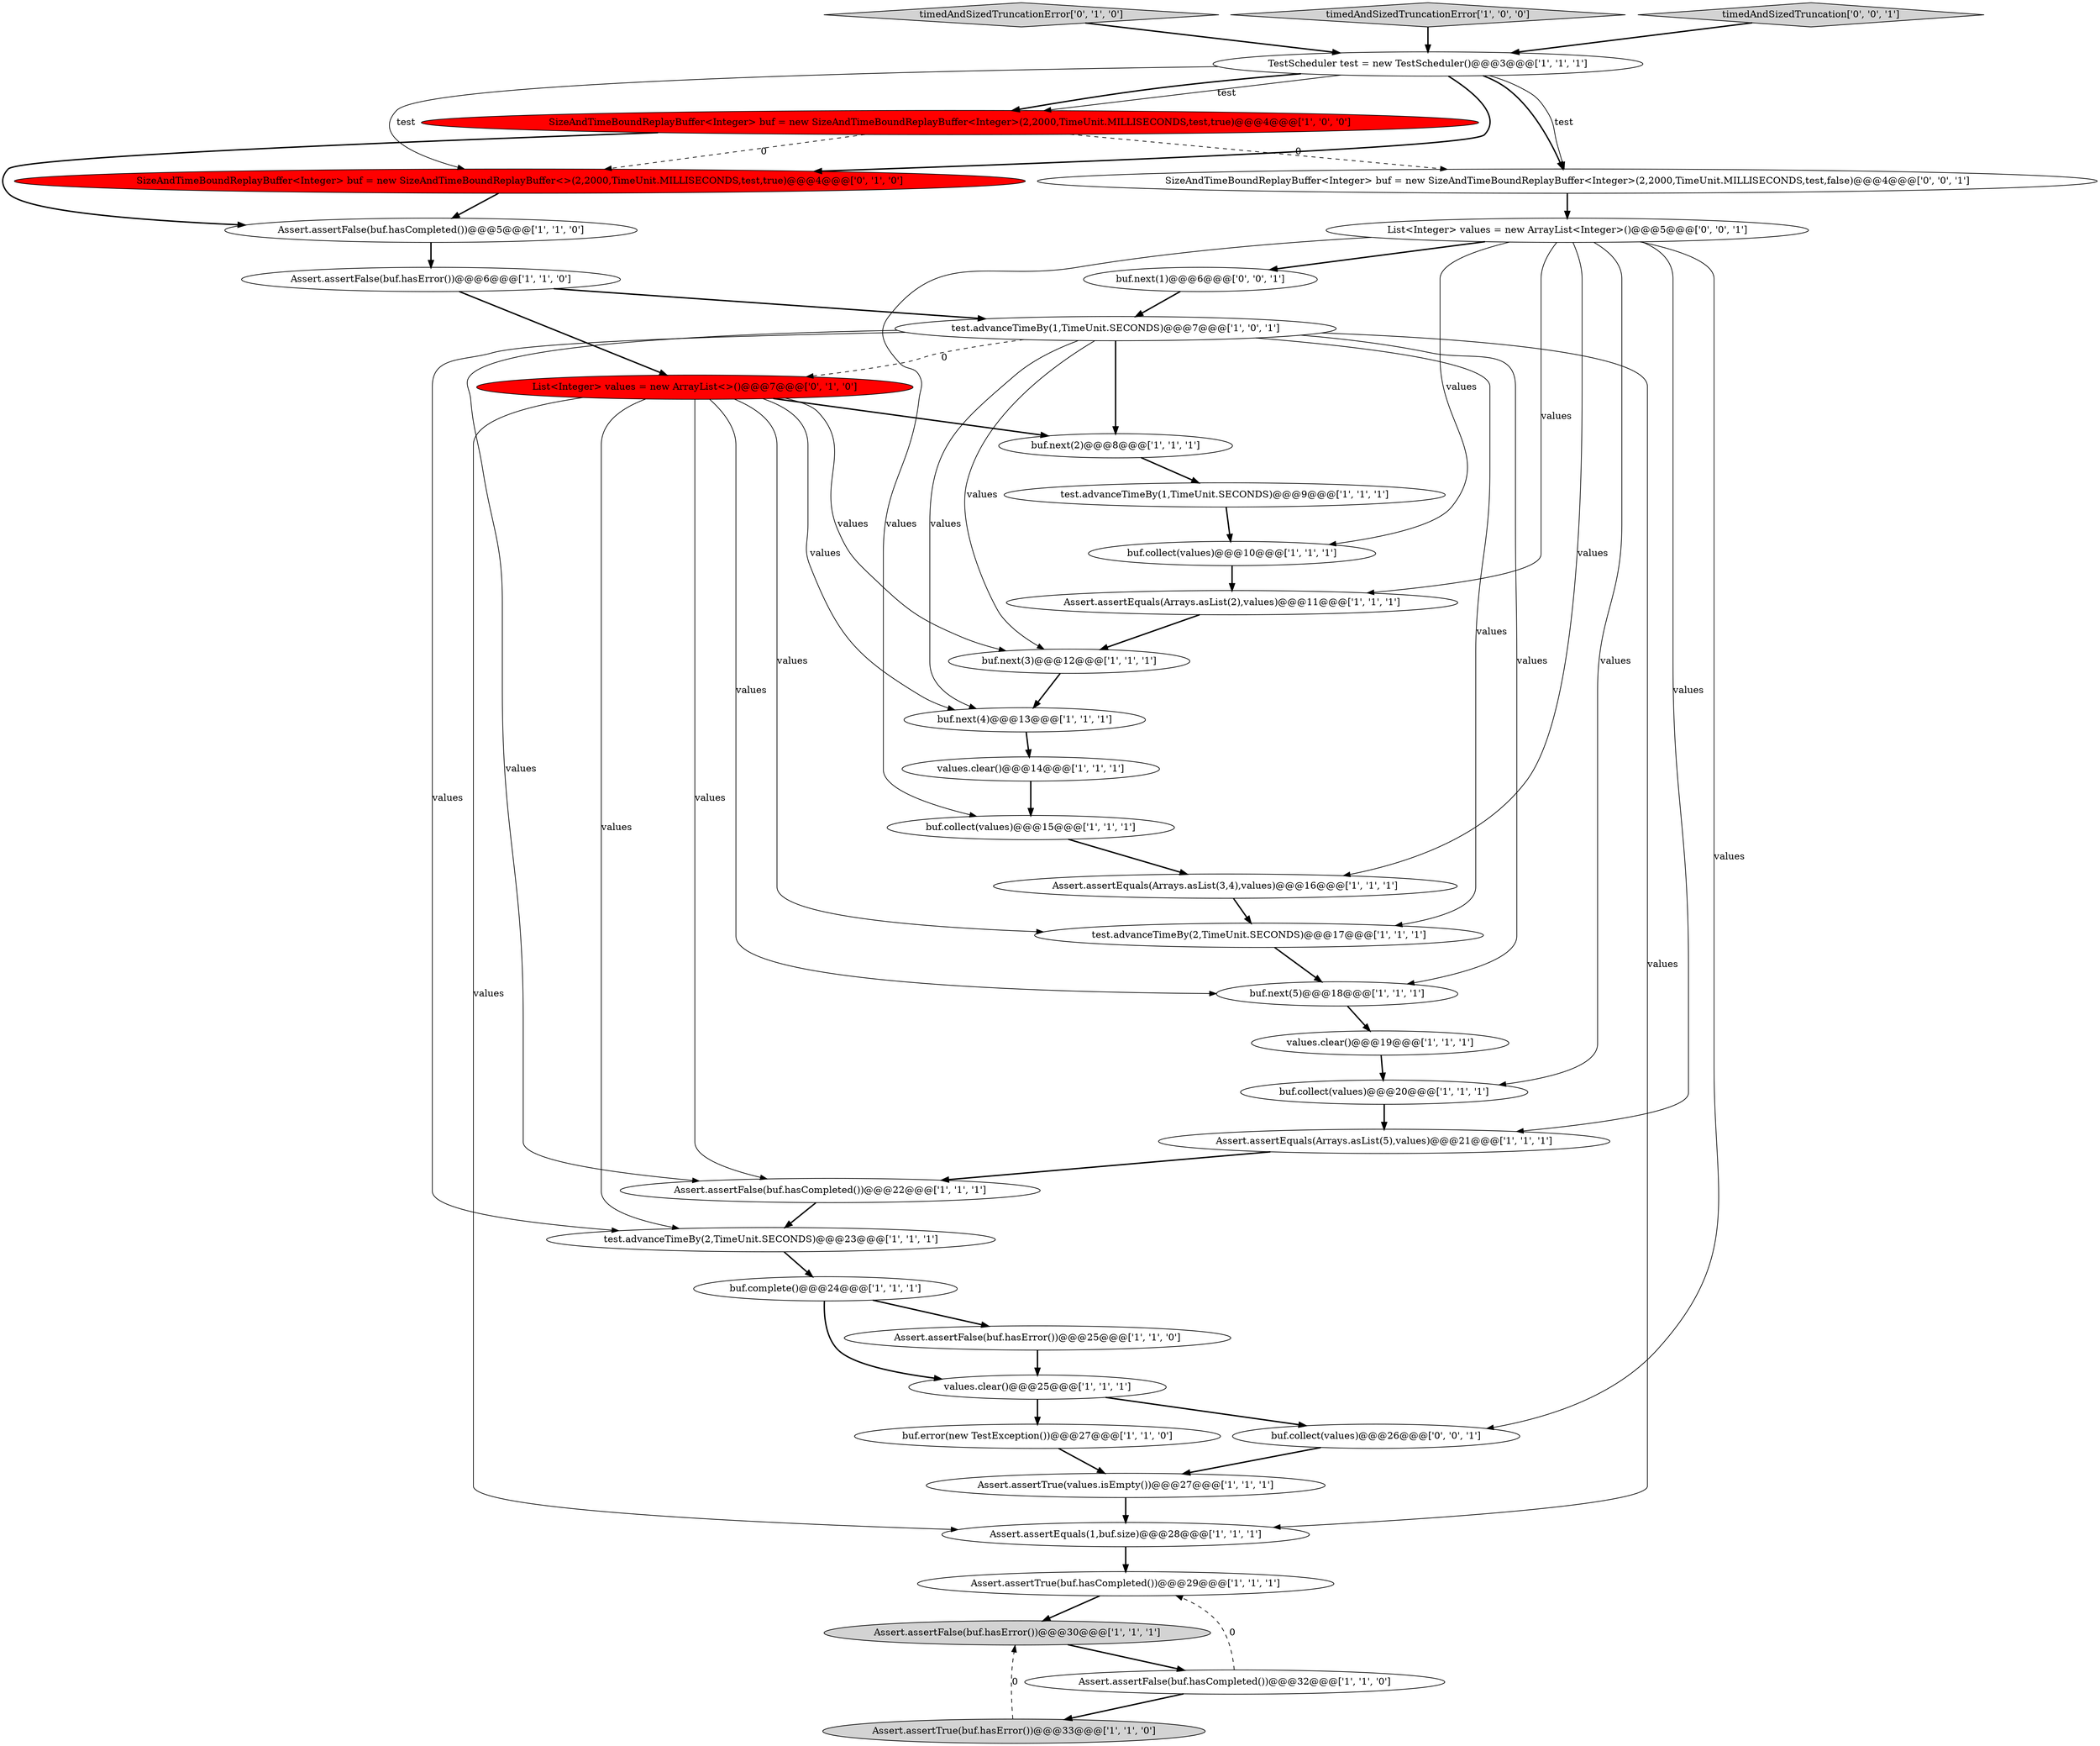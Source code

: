 digraph {
19 [style = filled, label = "Assert.assertEquals(Arrays.asList(3,4),values)@@@16@@@['1', '1', '1']", fillcolor = white, shape = ellipse image = "AAA0AAABBB1BBB"];
21 [style = filled, label = "buf.error(new TestException())@@@27@@@['1', '1', '0']", fillcolor = white, shape = ellipse image = "AAA0AAABBB1BBB"];
33 [style = filled, label = "timedAndSizedTruncationError['0', '1', '0']", fillcolor = lightgray, shape = diamond image = "AAA0AAABBB2BBB"];
39 [style = filled, label = "buf.collect(values)@@@26@@@['0', '0', '1']", fillcolor = white, shape = ellipse image = "AAA0AAABBB3BBB"];
15 [style = filled, label = "Assert.assertEquals(Arrays.asList(2),values)@@@11@@@['1', '1', '1']", fillcolor = white, shape = ellipse image = "AAA0AAABBB1BBB"];
24 [style = filled, label = "Assert.assertFalse(buf.hasCompleted())@@@22@@@['1', '1', '1']", fillcolor = white, shape = ellipse image = "AAA0AAABBB1BBB"];
32 [style = filled, label = "SizeAndTimeBoundReplayBuffer<Integer> buf = new SizeAndTimeBoundReplayBuffer<>(2,2000,TimeUnit.MILLISECONDS,test,true)@@@4@@@['0', '1', '0']", fillcolor = red, shape = ellipse image = "AAA1AAABBB2BBB"];
30 [style = filled, label = "Assert.assertTrue(values.isEmpty())@@@27@@@['1', '1', '1']", fillcolor = white, shape = ellipse image = "AAA0AAABBB1BBB"];
12 [style = filled, label = "buf.collect(values)@@@20@@@['1', '1', '1']", fillcolor = white, shape = ellipse image = "AAA0AAABBB1BBB"];
16 [style = filled, label = "buf.next(5)@@@18@@@['1', '1', '1']", fillcolor = white, shape = ellipse image = "AAA0AAABBB1BBB"];
37 [style = filled, label = "SizeAndTimeBoundReplayBuffer<Integer> buf = new SizeAndTimeBoundReplayBuffer<Integer>(2,2000,TimeUnit.MILLISECONDS,test,false)@@@4@@@['0', '0', '1']", fillcolor = white, shape = ellipse image = "AAA0AAABBB3BBB"];
20 [style = filled, label = "Assert.assertEquals(1,buf.size)@@@28@@@['1', '1', '1']", fillcolor = white, shape = ellipse image = "AAA0AAABBB1BBB"];
1 [style = filled, label = "buf.collect(values)@@@10@@@['1', '1', '1']", fillcolor = white, shape = ellipse image = "AAA0AAABBB1BBB"];
31 [style = filled, label = "buf.collect(values)@@@15@@@['1', '1', '1']", fillcolor = white, shape = ellipse image = "AAA0AAABBB1BBB"];
25 [style = filled, label = "Assert.assertFalse(buf.hasError())@@@30@@@['1', '1', '1']", fillcolor = lightgray, shape = ellipse image = "AAA0AAABBB1BBB"];
18 [style = filled, label = "buf.complete()@@@24@@@['1', '1', '1']", fillcolor = white, shape = ellipse image = "AAA0AAABBB1BBB"];
5 [style = filled, label = "timedAndSizedTruncationError['1', '0', '0']", fillcolor = lightgray, shape = diamond image = "AAA0AAABBB1BBB"];
14 [style = filled, label = "buf.next(2)@@@8@@@['1', '1', '1']", fillcolor = white, shape = ellipse image = "AAA0AAABBB1BBB"];
28 [style = filled, label = "buf.next(3)@@@12@@@['1', '1', '1']", fillcolor = white, shape = ellipse image = "AAA0AAABBB1BBB"];
26 [style = filled, label = "test.advanceTimeBy(2,TimeUnit.SECONDS)@@@17@@@['1', '1', '1']", fillcolor = white, shape = ellipse image = "AAA0AAABBB1BBB"];
22 [style = filled, label = "values.clear()@@@25@@@['1', '1', '1']", fillcolor = white, shape = ellipse image = "AAA0AAABBB1BBB"];
23 [style = filled, label = "Assert.assertTrue(buf.hasError())@@@33@@@['1', '1', '0']", fillcolor = lightgray, shape = ellipse image = "AAA0AAABBB1BBB"];
8 [style = filled, label = "test.advanceTimeBy(1,TimeUnit.SECONDS)@@@9@@@['1', '1', '1']", fillcolor = white, shape = ellipse image = "AAA0AAABBB1BBB"];
11 [style = filled, label = "values.clear()@@@19@@@['1', '1', '1']", fillcolor = white, shape = ellipse image = "AAA0AAABBB1BBB"];
4 [style = filled, label = "Assert.assertFalse(buf.hasError())@@@25@@@['1', '1', '0']", fillcolor = white, shape = ellipse image = "AAA0AAABBB1BBB"];
29 [style = filled, label = "Assert.assertFalse(buf.hasCompleted())@@@5@@@['1', '1', '0']", fillcolor = white, shape = ellipse image = "AAA0AAABBB1BBB"];
35 [style = filled, label = "List<Integer> values = new ArrayList<Integer>()@@@5@@@['0', '0', '1']", fillcolor = white, shape = ellipse image = "AAA0AAABBB3BBB"];
2 [style = filled, label = "Assert.assertFalse(buf.hasCompleted())@@@32@@@['1', '1', '0']", fillcolor = white, shape = ellipse image = "AAA0AAABBB1BBB"];
17 [style = filled, label = "SizeAndTimeBoundReplayBuffer<Integer> buf = new SizeAndTimeBoundReplayBuffer<Integer>(2,2000,TimeUnit.MILLISECONDS,test,true)@@@4@@@['1', '0', '0']", fillcolor = red, shape = ellipse image = "AAA1AAABBB1BBB"];
13 [style = filled, label = "test.advanceTimeBy(2,TimeUnit.SECONDS)@@@23@@@['1', '1', '1']", fillcolor = white, shape = ellipse image = "AAA0AAABBB1BBB"];
27 [style = filled, label = "Assert.assertTrue(buf.hasCompleted())@@@29@@@['1', '1', '1']", fillcolor = white, shape = ellipse image = "AAA0AAABBB1BBB"];
7 [style = filled, label = "Assert.assertFalse(buf.hasError())@@@6@@@['1', '1', '0']", fillcolor = white, shape = ellipse image = "AAA0AAABBB1BBB"];
34 [style = filled, label = "List<Integer> values = new ArrayList<>()@@@7@@@['0', '1', '0']", fillcolor = red, shape = ellipse image = "AAA1AAABBB2BBB"];
38 [style = filled, label = "buf.next(1)@@@6@@@['0', '0', '1']", fillcolor = white, shape = ellipse image = "AAA0AAABBB3BBB"];
6 [style = filled, label = "buf.next(4)@@@13@@@['1', '1', '1']", fillcolor = white, shape = ellipse image = "AAA0AAABBB1BBB"];
10 [style = filled, label = "Assert.assertEquals(Arrays.asList(5),values)@@@21@@@['1', '1', '1']", fillcolor = white, shape = ellipse image = "AAA0AAABBB1BBB"];
36 [style = filled, label = "timedAndSizedTruncation['0', '0', '1']", fillcolor = lightgray, shape = diamond image = "AAA0AAABBB3BBB"];
3 [style = filled, label = "TestScheduler test = new TestScheduler()@@@3@@@['1', '1', '1']", fillcolor = white, shape = ellipse image = "AAA0AAABBB1BBB"];
0 [style = filled, label = "test.advanceTimeBy(1,TimeUnit.SECONDS)@@@7@@@['1', '0', '1']", fillcolor = white, shape = ellipse image = "AAA0AAABBB1BBB"];
9 [style = filled, label = "values.clear()@@@14@@@['1', '1', '1']", fillcolor = white, shape = ellipse image = "AAA0AAABBB1BBB"];
5->3 [style = bold, label=""];
0->16 [style = solid, label="values"];
28->6 [style = bold, label=""];
16->11 [style = bold, label=""];
33->3 [style = bold, label=""];
0->28 [style = solid, label="values"];
3->37 [style = bold, label=""];
23->25 [style = dashed, label="0"];
30->20 [style = bold, label=""];
9->31 [style = bold, label=""];
10->24 [style = bold, label=""];
1->15 [style = bold, label=""];
3->32 [style = solid, label="test"];
3->17 [style = solid, label="test"];
2->27 [style = dashed, label="0"];
22->21 [style = bold, label=""];
34->28 [style = solid, label="values"];
35->31 [style = solid, label="values"];
35->10 [style = solid, label="values"];
17->32 [style = dashed, label="0"];
34->26 [style = solid, label="values"];
7->0 [style = bold, label=""];
11->12 [style = bold, label=""];
36->3 [style = bold, label=""];
21->30 [style = bold, label=""];
25->2 [style = bold, label=""];
35->15 [style = solid, label="values"];
35->19 [style = solid, label="values"];
0->13 [style = solid, label="values"];
20->27 [style = bold, label=""];
32->29 [style = bold, label=""];
39->30 [style = bold, label=""];
8->1 [style = bold, label=""];
26->16 [style = bold, label=""];
2->23 [style = bold, label=""];
34->13 [style = solid, label="values"];
0->14 [style = bold, label=""];
12->10 [style = bold, label=""];
34->6 [style = solid, label="values"];
3->37 [style = solid, label="test"];
7->34 [style = bold, label=""];
18->4 [style = bold, label=""];
18->22 [style = bold, label=""];
15->28 [style = bold, label=""];
0->24 [style = solid, label="values"];
19->26 [style = bold, label=""];
38->0 [style = bold, label=""];
17->37 [style = dashed, label="0"];
35->12 [style = solid, label="values"];
29->7 [style = bold, label=""];
3->17 [style = bold, label=""];
22->39 [style = bold, label=""];
0->34 [style = dashed, label="0"];
14->8 [style = bold, label=""];
34->14 [style = bold, label=""];
35->38 [style = bold, label=""];
13->18 [style = bold, label=""];
37->35 [style = bold, label=""];
34->20 [style = solid, label="values"];
35->1 [style = solid, label="values"];
35->39 [style = solid, label="values"];
0->20 [style = solid, label="values"];
17->29 [style = bold, label=""];
6->9 [style = bold, label=""];
34->24 [style = solid, label="values"];
3->32 [style = bold, label=""];
4->22 [style = bold, label=""];
31->19 [style = bold, label=""];
27->25 [style = bold, label=""];
0->6 [style = solid, label="values"];
0->26 [style = solid, label="values"];
24->13 [style = bold, label=""];
34->16 [style = solid, label="values"];
}
